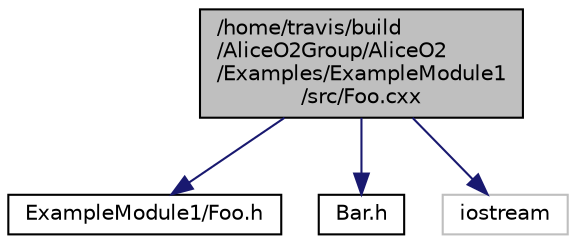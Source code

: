digraph "/home/travis/build/AliceO2Group/AliceO2/Examples/ExampleModule1/src/Foo.cxx"
{
 // INTERACTIVE_SVG=YES
  bgcolor="transparent";
  edge [fontname="Helvetica",fontsize="10",labelfontname="Helvetica",labelfontsize="10"];
  node [fontname="Helvetica",fontsize="10",shape=record];
  Node1 [label="/home/travis/build\l/AliceO2Group/AliceO2\l/Examples/ExampleModule1\l/src/Foo.cxx",height=0.2,width=0.4,color="black", fillcolor="grey75", style="filled" fontcolor="black"];
  Node1 -> Node2 [color="midnightblue",fontsize="10",style="solid",fontname="Helvetica"];
  Node2 [label="ExampleModule1/Foo.h",height=0.2,width=0.4,color="black",URL="$de/dc4/ExampleModule1_2include_2ExampleModule1_2Foo_8h.html"];
  Node1 -> Node3 [color="midnightblue",fontsize="10",style="solid",fontname="Helvetica"];
  Node3 [label="Bar.h",height=0.2,width=0.4,color="black",URL="$d5/dea/ExampleModule1_2src_2Bar_8h.html"];
  Node1 -> Node4 [color="midnightblue",fontsize="10",style="solid",fontname="Helvetica"];
  Node4 [label="iostream",height=0.2,width=0.4,color="grey75"];
}
